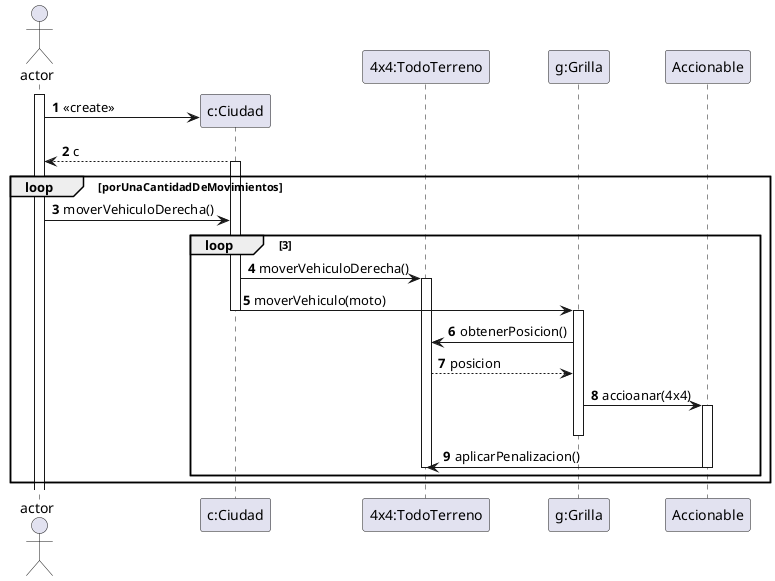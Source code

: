 @startuml
'https://plantuml.com/sequence-diagram

autonumber

actor actor
activate actor
create "c:Ciudad" as ciudad
participant "4x4:TodoTerreno" as todoTerreno
participant "g:Grilla" as grilla
participant "Accionable" as accionable

actor -> ciudad: <<create>>
ciudad--> actor : c
activate ciudad

loop porUnaCantidadDeMovimientos

actor  -> ciudad : moverVehiculoDerecha()
loop 3
ciudad -> todoTerreno: moverVehiculoDerecha()
activate todoTerreno
ciudad -> grilla : moverVehiculo(moto)
deactivate ciudad
activate grilla
grilla -> todoTerreno : obtenerPosicion()
todoTerreno --> grilla : posicion
grilla -> accionable : accioanar(4x4)
activate accionable
deactivate grilla
accionable -> todoTerreno :aplicarPenalizacion()
deactivate todoTerreno
deactivate accionable

end loop
end
@enduml